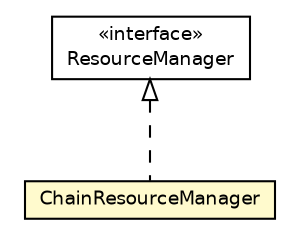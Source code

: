 #!/usr/local/bin/dot
#
# Class diagram 
# Generated by UMLGraph version R5_6-24-gf6e263 (http://www.umlgraph.org/)
#

digraph G {
	edge [fontname="Helvetica",fontsize=10,labelfontname="Helvetica",labelfontsize=10];
	node [fontname="Helvetica",fontsize=10,shape=plaintext];
	nodesep=0.25;
	ranksep=0.5;
	// sabina.server.ChainResourceManager
	c284 [label=<<table title="sabina.server.ChainResourceManager" border="0" cellborder="1" cellspacing="0" cellpadding="2" port="p" bgcolor="lemonChiffon" href="./ChainResourceManager.html">
		<tr><td><table border="0" cellspacing="0" cellpadding="1">
<tr><td align="center" balign="center"> ChainResourceManager </td></tr>
		</table></td></tr>
		</table>>, URL="./ChainResourceManager.html", fontname="Helvetica", fontcolor="black", fontsize=9.0];
	//sabina.server.ChainResourceManager implements io.undertow.server.handlers.resource.ResourceManager
	c298:p -> c284:p [dir=back,arrowtail=empty,style=dashed];
	// io.undertow.server.handlers.resource.ResourceManager
	c298 [label=<<table title="io.undertow.server.handlers.resource.ResourceManager" border="0" cellborder="1" cellspacing="0" cellpadding="2" port="p">
		<tr><td><table border="0" cellspacing="0" cellpadding="1">
<tr><td align="center" balign="center"> &#171;interface&#187; </td></tr>
<tr><td align="center" balign="center"> ResourceManager </td></tr>
		</table></td></tr>
		</table>>, URL="null", fontname="Helvetica", fontcolor="black", fontsize=9.0];
}

